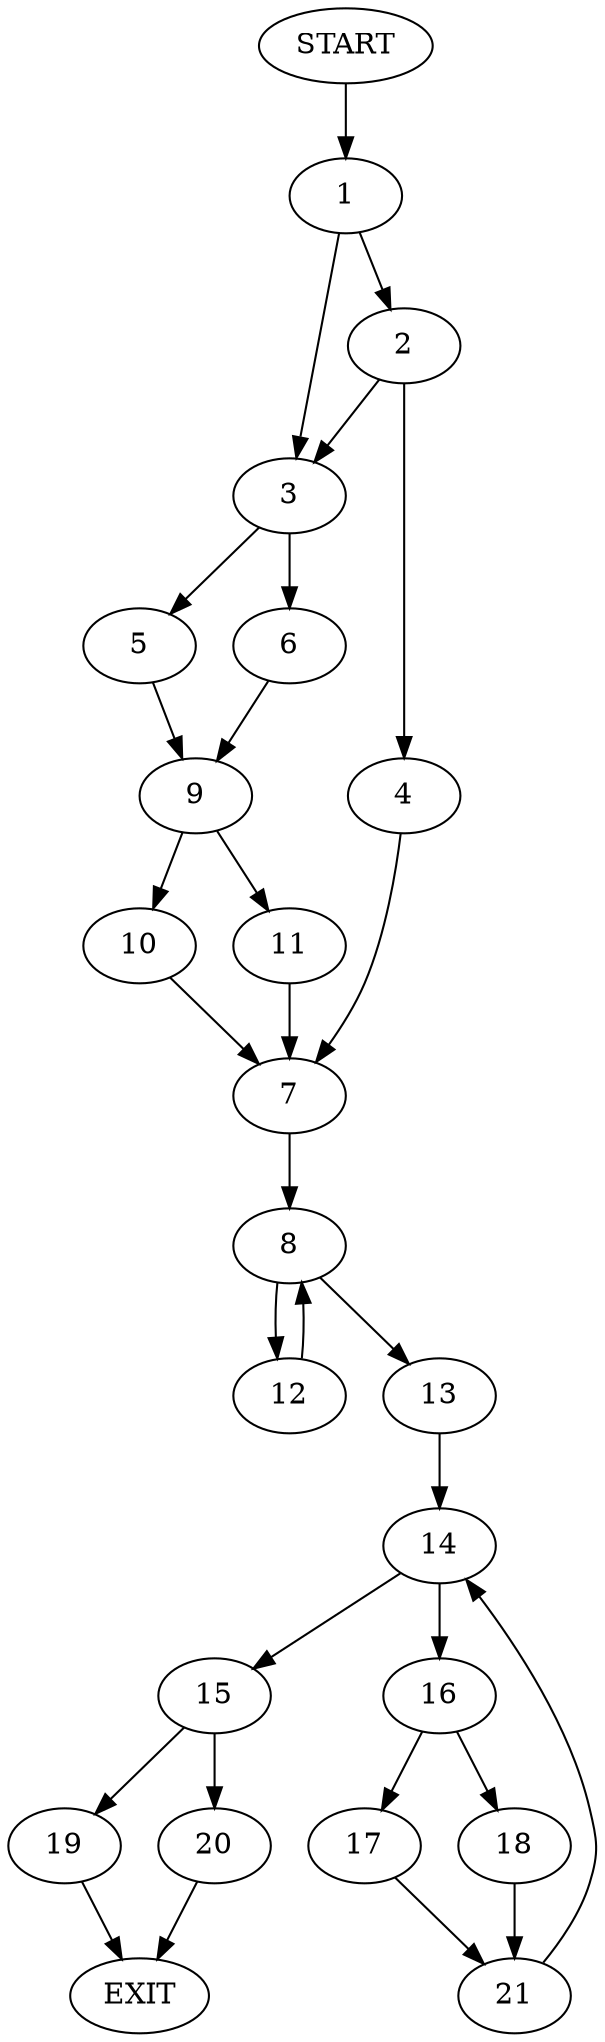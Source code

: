 digraph {
0 [label="START"]
22 [label="EXIT"]
0 -> 1
1 -> 2
1 -> 3
2 -> 4
2 -> 3
3 -> 5
3 -> 6
4 -> 7
7 -> 8
6 -> 9
5 -> 9
9 -> 10
9 -> 11
11 -> 7
10 -> 7
8 -> 12
8 -> 13
13 -> 14
12 -> 8
14 -> 15
14 -> 16
16 -> 17
16 -> 18
15 -> 19
15 -> 20
18 -> 21
17 -> 21
21 -> 14
20 -> 22
19 -> 22
}
